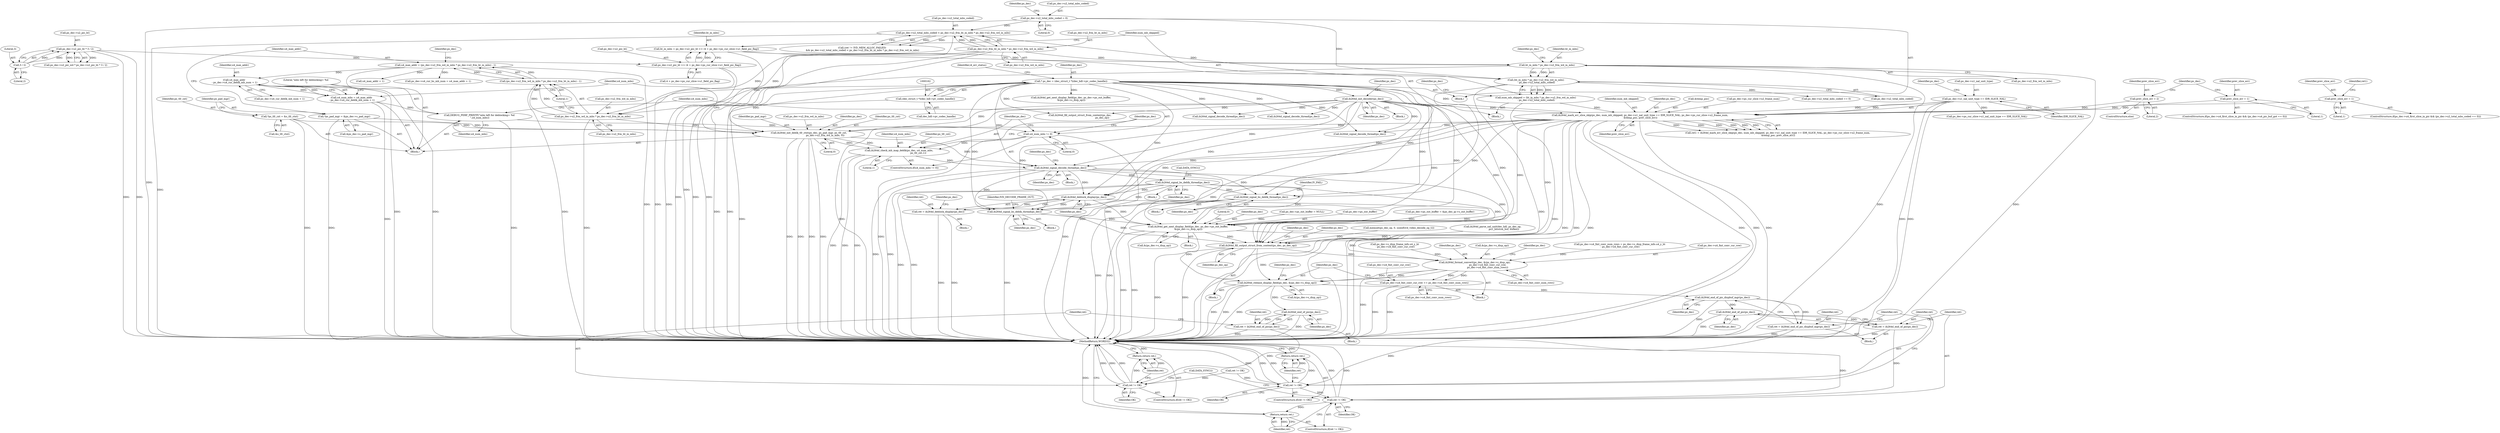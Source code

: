 digraph "0_Android_e86d3cfd2bc28dac421092106751e5638d54a848@API" {
"1001771" [label="(Call,ih264d_signal_bs_deblk_thread(ps_dec))"];
"1001762" [label="(Call,ih264d_signal_decode_thread(ps_dec))"];
"1000918" [label="(Call,ih264d_init_decoder(ps_dec))"];
"1000159" [label="(Call,* ps_dec = (dec_struct_t *)(dec_hdl->pv_codec_handle))"];
"1000161" [label="(Call,(dec_struct_t *)(dec_hdl->pv_codec_handle))"];
"1001586" [label="(Call,ih264d_mark_err_slice_skip(ps_dec, num_mb_skipped, ps_dec->u1_nal_unit_type == IDR_SLICE_NAL, ps_dec->ps_cur_slice->u2_frame_num,\n &temp_poc, prev_slice_err))"];
"1001543" [label="(Call,num_mb_skipped = (ht_in_mbs * ps_dec->u2_frm_wd_in_mbs)\n - ps_dec->u2_total_mbs_coded)"];
"1001545" [label="(Call,(ht_in_mbs * ps_dec->u2_frm_wd_in_mbs)\n - ps_dec->u2_total_mbs_coded)"];
"1001546" [label="(Call,ht_in_mbs * ps_dec->u2_frm_wd_in_mbs)"];
"1001530" [label="(Call,ht_in_mbs = ps_dec->u2_pic_ht >> (4 + ps_dec->ps_cur_slice->u1_field_pic_flag))"];
"1001532" [label="(Call,ps_dec->u2_pic_ht >> (4 + ps_dec->ps_cur_slice->u1_field_pic_flag))"];
"1001049" [label="(Call,ps_dec->u2_pic_ht * 3 / 2)"];
"1001053" [label="(Call,3 / 2)"];
"1001517" [label="(Call,ps_dec->u2_frm_ht_in_mbs * ps_dec->u2_frm_wd_in_mbs)"];
"1001513" [label="(Call,ps_dec->u2_total_mbs_coded < ps_dec->u2_frm_ht_in_mbs * ps_dec->u2_frm_wd_in_mbs)"];
"1000930" [label="(Call,ps_dec->u2_total_mbs_coded = 0)"];
"1001589" [label="(Call,ps_dec->u1_nal_unit_type == IDR_SLICE_NAL)"];
"1001568" [label="(Call,prev_slice_err = 2)"];
"1001581" [label="(Call,prev_slice_err = 1)"];
"1001564" [label="(Call,prev_slice_err = 1)"];
"1001728" [label="(Call,ih264d_init_deblk_tfr_ctxt(ps_dec, ps_pad_mgr, ps_tfr_cxt,\n                                           ps_dec->u2_frm_wd_in_mbs, 0))"];
"1001704" [label="(Call,*ps_pad_mgr = &ps_dec->s_pad_mgr)"];
"1001699" [label="(Call,*ps_tfr_cxt = &s_tfr_ctxt)"];
"1001713" [label="(Call,ps_dec->u2_frm_wd_in_mbs * ps_dec->u2_frm_ht_in_mbs)"];
"1001752" [label="(Call,ih264d_check_mb_map_deblk(ps_dec, u4_num_mbs,\n                                                   ps_tfr_cxt,1))"];
"1001749" [label="(Call,u4_num_mbs != 0)"];
"1001745" [label="(Call,DEBUG_PERF_PRINTF(\"mbs left for deblocking= %d \n\",u4_num_mbs))"];
"1001736" [label="(Call,u4_num_mbs = u4_max_addr\n - ps_dec->u4_cur_deblk_mb_num + 1)"];
"1001738" [label="(Call,u4_max_addr\n - ps_dec->u4_cur_deblk_mb_num + 1)"];
"1001710" [label="(Call,u4_max_addr = (ps_dec->u2_frm_wd_in_mbs * ps_dec->u2_frm_ht_in_mbs) - 1)"];
"1001712" [label="(Call,(ps_dec->u2_frm_wd_in_mbs * ps_dec->u2_frm_ht_in_mbs) - 1)"];
"1001870" [label="(Call,ih264d_signal_bs_deblk_thread(ps_dec))"];
"1001935" [label="(Call,ih264d_deblock_display(ps_dec))"];
"1001933" [label="(Call,ret = ih264d_deblock_display(ps_dec))"];
"1002050" [label="(Call,ih264d_signal_bs_deblk_thread(ps_dec))"];
"1002064" [label="(Call,ih264d_get_next_display_field(ps_dec, ps_dec->ps_out_buffer,\n &(ps_dec->s_disp_op)))"];
"1002092" [label="(Call,ih264d_fill_output_struct_from_context(ps_dec, ps_dec_op))"];
"1002123" [label="(Call,ih264d_format_convert(ps_dec, &(ps_dec->s_disp_op),\n                                  ps_dec->u4_fmt_conv_cur_row,\n                                  ps_dec->u4_fmt_conv_num_rows))"];
"1002135" [label="(Call,ps_dec->u4_fmt_conv_cur_row += ps_dec->u4_fmt_conv_num_rows)"];
"1002142" [label="(Call,ih264d_release_display_field(ps_dec, &(ps_dec->s_disp_op)))"];
"1002234" [label="(Call,ih264d_end_of_pic_dispbuf_mgr(ps_dec))"];
"1002232" [label="(Call,ret = ih264d_end_of_pic_dispbuf_mgr(ps_dec))"];
"1002237" [label="(Call,ret != OK)"];
"1002240" [label="(Return,return ret;)"];
"1002247" [label="(Call,ret != OK)"];
"1002250" [label="(Return,return ret;)"];
"1002244" [label="(Call,ih264d_end_of_pic(ps_dec))"];
"1002242" [label="(Call,ret = ih264d_end_of_pic(ps_dec))"];
"1002256" [label="(Call,ih264d_end_of_pic(ps_dec))"];
"1002254" [label="(Call,ret = ih264d_end_of_pic(ps_dec))"];
"1002259" [label="(Call,ret != OK)"];
"1002262" [label="(Return,return ret;)"];
"1002247" [label="(Call,ret != OK)"];
"1001699" [label="(Call,*ps_tfr_cxt = &s_tfr_ctxt)"];
"1001532" [label="(Call,ps_dec->u2_pic_ht >> (4 + ps_dec->ps_cur_slice->u1_field_pic_flag))"];
"1001871" [label="(Identifier,ps_dec)"];
"1002051" [label="(Identifier,ps_dec)"];
"1002248" [label="(Identifier,ret)"];
"1001589" [label="(Call,ps_dec->u1_nal_unit_type == IDR_SLICE_NAL)"];
"1001588" [label="(Identifier,num_mb_skipped)"];
"1001055" [label="(Literal,2)"];
"1001436" [label="(Call,ih264d_signal_decode_thread(ps_dec))"];
"1002253" [label="(Block,)"];
"1002135" [label="(Call,ps_dec->u4_fmt_conv_cur_row += ps_dec->u4_fmt_conv_num_rows)"];
"1001554" [label="(ControlStructure,if(ps_dec->u4_first_slice_in_pic && (ps_dec->u4_pic_buf_got == 0)))"];
"1001053" [label="(Call,3 / 2)"];
"1001773" [label="(Call,DATA_SYNC())"];
"1001873" [label="(Identifier,IV_FAIL)"];
"1000330" [label="(Call,ps_dec->ps_out_buffer = &ps_dec_ip->s_out_buffer)"];
"1002114" [label="(Call,ps_dec->s_disp_frame_info.u4_y_ht\n - ps_dec->u4_fmt_conv_cur_row)"];
"1001870" [label="(Call,ih264d_signal_bs_deblk_thread(ps_dec))"];
"1002244" [label="(Call,ih264d_end_of_pic(ps_dec))"];
"1002249" [label="(Identifier,OK)"];
"1002245" [label="(Identifier,ps_dec)"];
"1000163" [label="(Call,dec_hdl->pv_codec_handle)"];
"1002250" [label="(Return,return ret;)"];
"1001533" [label="(Call,ps_dec->u2_pic_ht)"];
"1002124" [label="(Identifier,ps_dec)"];
"1002143" [label="(Identifier,ps_dec)"];
"1002231" [label="(Block,)"];
"1001583" [label="(Literal,1)"];
"1000159" [label="(Call,* ps_dec = (dec_struct_t *)(dec_hdl->pv_codec_handle))"];
"1001712" [label="(Call,(ps_dec->u2_frm_wd_in_mbs * ps_dec->u2_frm_ht_in_mbs) - 1)"];
"1001749" [label="(Call,u4_num_mbs != 0)"];
"1002075" [label="(Literal,0)"];
"1002251" [label="(Identifier,ret)"];
"1002241" [label="(Identifier,ret)"];
"1001530" [label="(Call,ht_in_mbs = ps_dec->u2_pic_ht >> (4 + ps_dec->ps_cur_slice->u1_field_pic_flag))"];
"1001585" [label="(Identifier,ret1)"];
"1000934" [label="(Literal,0)"];
"1001569" [label="(Identifier,prev_slice_err)"];
"1001552" [label="(Identifier,ps_dec)"];
"1001596" [label="(Identifier,ps_dec)"];
"1001567" [label="(ControlStructure,else)"];
"1001754" [label="(Identifier,u4_num_mbs)"];
"1002098" [label="(Identifier,ps_dec)"];
"1002243" [label="(Identifier,ret)"];
"1001936" [label="(Identifier,ps_dec)"];
"1001720" [label="(Literal,1)"];
"1002065" [label="(Identifier,ps_dec)"];
"1001587" [label="(Identifier,ps_dec)"];
"1001509" [label="(Call,(ret != IVD_MEM_ALLOC_FAILED)\n && ps_dec->u2_total_mbs_coded < ps_dec->u2_frm_ht_in_mbs * ps_dec->u2_frm_wd_in_mbs)"];
"1001215" [label="(Call,ih264d_signal_decode_thread(ps_dec))"];
"1001593" [label="(Identifier,IDR_SLICE_NAL)"];
"1001714" [label="(Call,ps_dec->u2_frm_wd_in_mbs)"];
"1001531" [label="(Identifier,ht_in_mbs)"];
"1002139" [label="(Call,ps_dec->u4_fmt_conv_num_rows)"];
"1001705" [label="(Identifier,ps_pad_mgr)"];
"1001565" [label="(Identifier,prev_slice_err)"];
"1002152" [label="(Identifier,ps_dec)"];
"1002258" [label="(ControlStructure,if(ret != OK))"];
"1001049" [label="(Call,ps_dec->u2_pic_ht * 3 / 2)"];
"1001725" [label="(Call,u4_max_addr + 1)"];
"1001536" [label="(Call,4 + ps_dec->ps_cur_slice->u1_field_pic_flag)"];
"1001599" [label="(Call,&temp_poc)"];
"1002132" [label="(Call,ps_dec->u4_fmt_conv_num_rows)"];
"1002254" [label="(Call,ret = ih264d_end_of_pic(ps_dec))"];
"1001544" [label="(Identifier,num_mb_skipped)"];
"1001574" [label="(Identifier,ps_dec)"];
"1001568" [label="(Call,prev_slice_err = 2)"];
"1002056" [label="(Identifier,IVD_DECODE_FRAME_OUT)"];
"1000937" [label="(Identifier,ps_dec)"];
"1001747" [label="(Identifier,u4_num_mbs)"];
"1002235" [label="(Identifier,ps_dec)"];
"1001546" [label="(Call,ht_in_mbs * ps_dec->u2_frm_wd_in_mbs)"];
"1002233" [label="(Identifier,ret)"];
"1002052" [label="(Block,)"];
"1001756" [label="(Literal,1)"];
"1001717" [label="(Call,ps_dec->u2_frm_ht_in_mbs)"];
"1001543" [label="(Call,num_mb_skipped = (ht_in_mbs * ps_dec->u2_frm_wd_in_mbs)\n - ps_dec->u2_total_mbs_coded)"];
"1001767" [label="(Identifier,ps_dec)"];
"1000168" [label="(Identifier,i4_err_status)"];
"1001710" [label="(Call,u4_max_addr = (ps_dec->u2_frm_wd_in_mbs * ps_dec->u2_frm_ht_in_mbs) - 1)"];
"1001601" [label="(Identifier,prev_slice_err)"];
"1001666" [label="(Block,)"];
"1002109" [label="(Block,)"];
"1001935" [label="(Call,ih264d_deblock_display(ps_dec))"];
"1001547" [label="(Identifier,ht_in_mbs)"];
"1001551" [label="(Call,ps_dec->u2_total_mbs_coded)"];
"1000157" [label="(Block,)"];
"1002242" [label="(Call,ret = ih264d_end_of_pic(ps_dec))"];
"1001639" [label="(Call,ih264d_signal_decode_thread(ps_dec))"];
"1001279" [label="(Call,ih264d_fill_output_struct_from_context(ps_dec,\n                                                           ps_dec_op))"];
"1001730" [label="(Identifier,ps_pad_mgr)"];
"1001545" [label="(Call,(ht_in_mbs * ps_dec->u2_frm_wd_in_mbs)\n - ps_dec->u2_total_mbs_coded)"];
"1002092" [label="(Call,ih264d_fill_output_struct_from_context(ps_dec, ps_dec_op))"];
"1001748" [label="(ControlStructure,if(u4_num_mbs != 0))"];
"1002125" [label="(Call,&(ps_dec->s_disp_op))"];
"1002049" [label="(Block,)"];
"1001763" [label="(Identifier,ps_dec)"];
"1001054" [label="(Literal,3)"];
"1001745" [label="(Call,DEBUG_PERF_PRINTF(\"mbs left for deblocking= %d \n\",u4_num_mbs))"];
"1001517" [label="(Call,ps_dec->u2_frm_ht_in_mbs * ps_dec->u2_frm_wd_in_mbs)"];
"1001721" [label="(Call,ps_dec->u4_cur_bs_mb_num = u4_max_addr + 1)"];
"1002136" [label="(Call,ps_dec->u4_fmt_conv_cur_row)"];
"1001571" [label="(ControlStructure,if(ps_dec->u4_first_slice_in_pic && (ps_dec->u2_total_mbs_coded == 0)))"];
"1002262" [label="(Return,return ret;)"];
"1001732" [label="(Call,ps_dec->u2_frm_wd_in_mbs)"];
"1001753" [label="(Identifier,ps_dec)"];
"1001736" [label="(Call,u4_num_mbs = u4_max_addr\n - ps_dec->u4_cur_deblk_mb_num + 1)"];
"1001932" [label="(Block,)"];
"1002240" [label="(Return,return ret;)"];
"1002137" [label="(Identifier,ps_dec)"];
"1002110" [label="(Call,ps_dec->u4_fmt_conv_num_rows = ps_dec->s_disp_frame_info.u4_y_ht\n - ps_dec->u4_fmt_conv_cur_row)"];
"1002144" [label="(Call,&(ps_dec->s_disp_op))"];
"1000161" [label="(Call,(dec_struct_t *)(dec_hdl->pv_codec_handle))"];
"1002239" [label="(Identifier,OK)"];
"1001751" [label="(Literal,0)"];
"1001700" [label="(Identifier,ps_tfr_cxt)"];
"1002236" [label="(ControlStructure,if(ret != OK))"];
"1001582" [label="(Identifier,prev_slice_err)"];
"1002263" [label="(Identifier,ret)"];
"1001518" [label="(Call,ps_dec->u2_frm_ht_in_mbs)"];
"1000919" [label="(Identifier,ps_dec)"];
"1001548" [label="(Call,ps_dec->u2_frm_wd_in_mbs)"];
"1001050" [label="(Call,ps_dec->u2_pic_ht)"];
"1001746" [label="(Literal,\"mbs left for deblocking= %d \n\")"];
"1002255" [label="(Identifier,ret)"];
"1001755" [label="(Identifier,ps_tfr_cxt)"];
"1001729" [label="(Identifier,ps_dec)"];
"1001704" [label="(Call,*ps_pad_mgr = &ps_dec->s_pad_mgr)"];
"1001590" [label="(Call,ps_dec->u1_nal_unit_type)"];
"1001731" [label="(Identifier,ps_tfr_cxt)"];
"1000917" [label="(Block,)"];
"1001750" [label="(Identifier,u4_num_mbs)"];
"1002123" [label="(Call,ih264d_format_convert(ps_dec, &(ps_dec->s_disp_op),\n                                  ps_dec->u4_fmt_conv_cur_row,\n                                  ps_dec->u4_fmt_conv_num_rows))"];
"1002237" [label="(Call,ret != OK)"];
"1001771" [label="(Call,ih264d_signal_bs_deblk_thread(ps_dec))"];
"1002093" [label="(Identifier,ps_dec)"];
"1001956" [label="(Call,ps_dec->ps_cur_slice->u1_nal_unit_type == IDR_SLICE_NAL)"];
"1002069" [label="(Call,&(ps_dec->s_disp_op))"];
"1001940" [label="(Identifier,ps_dec)"];
"1001045" [label="(Call,ps_dec->u2_pic_wd * ps_dec->u2_pic_ht * 3 / 2)"];
"1001594" [label="(Call,ps_dec->ps_cur_slice->u2_frame_num)"];
"1001566" [label="(Literal,1)"];
"1002257" [label="(Identifier,ps_dec)"];
"1001759" [label="(Identifier,ps_dec)"];
"1001934" [label="(Identifier,ret)"];
"1001737" [label="(Identifier,u4_num_mbs)"];
"1002142" [label="(Call,ih264d_release_display_field(ps_dec, &(ps_dec->s_disp_op)))"];
"1001772" [label="(Identifier,ps_dec)"];
"1002234" [label="(Call,ih264d_end_of_pic_dispbuf_mgr(ps_dec))"];
"1002238" [label="(Identifier,ret)"];
"1001706" [label="(Call,&ps_dec->s_pad_mgr)"];
"1001514" [label="(Call,ps_dec->u2_total_mbs_coded)"];
"1002246" [label="(ControlStructure,if(ret != OK))"];
"1001570" [label="(Literal,2)"];
"1002064" [label="(Call,ih264d_get_next_display_field(ps_dec, ps_dec->ps_out_buffer,\n &(ps_dec->s_disp_op)))"];
"1002261" [label="(Identifier,OK)"];
"1000160" [label="(Identifier,ps_dec)"];
"1001869" [label="(Block,)"];
"1002050" [label="(Call,ih264d_signal_bs_deblk_thread(ps_dec))"];
"1001513" [label="(Call,ps_dec->u2_total_mbs_coded < ps_dec->u2_frm_ht_in_mbs * ps_dec->u2_frm_wd_in_mbs)"];
"1001557" [label="(Identifier,ps_dec)"];
"1001723" [label="(Identifier,ps_dec)"];
"1001752" [label="(Call,ih264d_check_mb_map_deblk(ps_dec, u4_num_mbs,\n                                                   ps_tfr_cxt,1))"];
"1000922" [label="(Identifier,ps_dec)"];
"1001586" [label="(Call,ih264d_mark_err_slice_skip(ps_dec, num_mb_skipped, ps_dec->u1_nal_unit_type == IDR_SLICE_NAL, ps_dec->ps_cur_slice->u2_frame_num,\n &temp_poc, prev_slice_err))"];
"1002129" [label="(Call,ps_dec->u4_fmt_conv_cur_row)"];
"1000722" [label="(Call,ih264d_get_next_display_field(ps_dec, ps_dec->ps_out_buffer,\n &(ps_dec->s_disp_op)))"];
"1002232" [label="(Call,ret = ih264d_end_of_pic_dispbuf_mgr(ps_dec))"];
"1001933" [label="(Call,ret = ih264d_deblock_display(ps_dec))"];
"1000317" [label="(Call,ps_dec->ps_out_buffer = NULL)"];
"1002066" [label="(Call,ps_dec->ps_out_buffer)"];
"1002264" [label="(Call,DATA_SYNC())"];
"1002272" [label="(MethodReturn,WORD32)"];
"1001564" [label="(Call,prev_slice_err = 1)"];
"1001735" [label="(Literal,0)"];
"1000233" [label="(Call,memset(ps_dec_op, 0, sizeof(ivd_video_decode_op_t)))"];
"1001576" [label="(Call,ps_dec->u2_total_mbs_coded == 0)"];
"1001524" [label="(Block,)"];
"1002256" [label="(Call,ih264d_end_of_pic(ps_dec))"];
"1001713" [label="(Call,ps_dec->u2_frm_wd_in_mbs * ps_dec->u2_frm_ht_in_mbs)"];
"1002063" [label="(Block,)"];
"1001728" [label="(Call,ih264d_init_deblk_tfr_ctxt(ps_dec, ps_pad_mgr, ps_tfr_cxt,\n                                           ps_dec->u2_frm_wd_in_mbs, 0))"];
"1002094" [label="(Identifier,ps_dec_op)"];
"1001740" [label="(Call,ps_dec->u4_cur_deblk_mb_num + 1)"];
"1001770" [label="(Block,)"];
"1001694" [label="(Block,)"];
"1001581" [label="(Call,prev_slice_err = 1)"];
"1001326" [label="(Call,ret != OK)"];
"1002259" [label="(Call,ret != OK)"];
"1001584" [label="(Call,ret1 = ih264d_mark_err_slice_skip(ps_dec, num_mb_skipped, ps_dec->u1_nal_unit_type == IDR_SLICE_NAL, ps_dec->ps_cur_slice->u2_frame_num,\n &temp_poc, prev_slice_err))"];
"1001762" [label="(Call,ih264d_signal_decode_thread(ps_dec))"];
"1001320" [label="(Call,ih264d_parse_nal_unit(dec_hdl, ps_dec_op,\n                              pu1_bitstrm_buf, buflen))"];
"1001701" [label="(Call,&s_tfr_ctxt)"];
"1000918" [label="(Call,ih264d_init_decoder(ps_dec))"];
"1000930" [label="(Call,ps_dec->u2_total_mbs_coded = 0)"];
"1000931" [label="(Call,ps_dec->u2_total_mbs_coded)"];
"1001521" [label="(Call,ps_dec->u2_frm_wd_in_mbs)"];
"1001711" [label="(Identifier,u4_max_addr)"];
"1001738" [label="(Call,u4_max_addr\n - ps_dec->u4_cur_deblk_mb_num + 1)"];
"1002260" [label="(Identifier,ret)"];
"1001739" [label="(Identifier,u4_max_addr)"];
"1001771" -> "1001770"  [label="AST: "];
"1001771" -> "1001772"  [label="CFG: "];
"1001772" -> "1001771"  [label="AST: "];
"1001773" -> "1001771"  [label="CFG: "];
"1001771" -> "1002272"  [label="DDG: "];
"1001771" -> "1002272"  [label="DDG: "];
"1001762" -> "1001771"  [label="DDG: "];
"1001771" -> "1001870"  [label="DDG: "];
"1001771" -> "1001935"  [label="DDG: "];
"1001771" -> "1002050"  [label="DDG: "];
"1001771" -> "1002064"  [label="DDG: "];
"1001771" -> "1002092"  [label="DDG: "];
"1001762" -> "1001666"  [label="AST: "];
"1001762" -> "1001763"  [label="CFG: "];
"1001763" -> "1001762"  [label="AST: "];
"1001767" -> "1001762"  [label="CFG: "];
"1001762" -> "1002272"  [label="DDG: "];
"1001762" -> "1002272"  [label="DDG: "];
"1000918" -> "1001762"  [label="DDG: "];
"1001586" -> "1001762"  [label="DDG: "];
"1000159" -> "1001762"  [label="DDG: "];
"1001728" -> "1001762"  [label="DDG: "];
"1001752" -> "1001762"  [label="DDG: "];
"1001762" -> "1001870"  [label="DDG: "];
"1001762" -> "1001935"  [label="DDG: "];
"1001762" -> "1002050"  [label="DDG: "];
"1001762" -> "1002064"  [label="DDG: "];
"1001762" -> "1002092"  [label="DDG: "];
"1000918" -> "1000917"  [label="AST: "];
"1000918" -> "1000919"  [label="CFG: "];
"1000919" -> "1000918"  [label="AST: "];
"1000922" -> "1000918"  [label="CFG: "];
"1000918" -> "1002272"  [label="DDG: "];
"1000918" -> "1002272"  [label="DDG: "];
"1000159" -> "1000918"  [label="DDG: "];
"1000918" -> "1001215"  [label="DDG: "];
"1000918" -> "1001279"  [label="DDG: "];
"1000918" -> "1001436"  [label="DDG: "];
"1000918" -> "1001586"  [label="DDG: "];
"1000918" -> "1001639"  [label="DDG: "];
"1000918" -> "1001728"  [label="DDG: "];
"1000918" -> "1001870"  [label="DDG: "];
"1000918" -> "1001935"  [label="DDG: "];
"1000918" -> "1002050"  [label="DDG: "];
"1000918" -> "1002064"  [label="DDG: "];
"1000918" -> "1002092"  [label="DDG: "];
"1000159" -> "1000157"  [label="AST: "];
"1000159" -> "1000161"  [label="CFG: "];
"1000160" -> "1000159"  [label="AST: "];
"1000161" -> "1000159"  [label="AST: "];
"1000168" -> "1000159"  [label="CFG: "];
"1000159" -> "1002272"  [label="DDG: "];
"1000159" -> "1002272"  [label="DDG: "];
"1000161" -> "1000159"  [label="DDG: "];
"1000159" -> "1000722"  [label="DDG: "];
"1000159" -> "1001215"  [label="DDG: "];
"1000159" -> "1001279"  [label="DDG: "];
"1000159" -> "1001436"  [label="DDG: "];
"1000159" -> "1001586"  [label="DDG: "];
"1000159" -> "1001639"  [label="DDG: "];
"1000159" -> "1001728"  [label="DDG: "];
"1000159" -> "1001870"  [label="DDG: "];
"1000159" -> "1001935"  [label="DDG: "];
"1000159" -> "1002050"  [label="DDG: "];
"1000159" -> "1002064"  [label="DDG: "];
"1000159" -> "1002092"  [label="DDG: "];
"1000161" -> "1000163"  [label="CFG: "];
"1000162" -> "1000161"  [label="AST: "];
"1000163" -> "1000161"  [label="AST: "];
"1000161" -> "1002272"  [label="DDG: "];
"1001586" -> "1001584"  [label="AST: "];
"1001586" -> "1001601"  [label="CFG: "];
"1001587" -> "1001586"  [label="AST: "];
"1001588" -> "1001586"  [label="AST: "];
"1001589" -> "1001586"  [label="AST: "];
"1001594" -> "1001586"  [label="AST: "];
"1001599" -> "1001586"  [label="AST: "];
"1001601" -> "1001586"  [label="AST: "];
"1001584" -> "1001586"  [label="CFG: "];
"1001586" -> "1002272"  [label="DDG: "];
"1001586" -> "1002272"  [label="DDG: "];
"1001586" -> "1002272"  [label="DDG: "];
"1001586" -> "1002272"  [label="DDG: "];
"1001586" -> "1002272"  [label="DDG: "];
"1001586" -> "1002272"  [label="DDG: "];
"1001586" -> "1001584"  [label="DDG: "];
"1001586" -> "1001584"  [label="DDG: "];
"1001586" -> "1001584"  [label="DDG: "];
"1001586" -> "1001584"  [label="DDG: "];
"1001586" -> "1001584"  [label="DDG: "];
"1001586" -> "1001584"  [label="DDG: "];
"1001543" -> "1001586"  [label="DDG: "];
"1001589" -> "1001586"  [label="DDG: "];
"1001589" -> "1001586"  [label="DDG: "];
"1001568" -> "1001586"  [label="DDG: "];
"1001581" -> "1001586"  [label="DDG: "];
"1001564" -> "1001586"  [label="DDG: "];
"1001586" -> "1001639"  [label="DDG: "];
"1001586" -> "1001728"  [label="DDG: "];
"1001586" -> "1001870"  [label="DDG: "];
"1001586" -> "1001935"  [label="DDG: "];
"1001586" -> "1002050"  [label="DDG: "];
"1001586" -> "1002064"  [label="DDG: "];
"1001586" -> "1002092"  [label="DDG: "];
"1001543" -> "1001524"  [label="AST: "];
"1001543" -> "1001545"  [label="CFG: "];
"1001544" -> "1001543"  [label="AST: "];
"1001545" -> "1001543"  [label="AST: "];
"1001557" -> "1001543"  [label="CFG: "];
"1001543" -> "1002272"  [label="DDG: "];
"1001545" -> "1001543"  [label="DDG: "];
"1001545" -> "1001543"  [label="DDG: "];
"1001545" -> "1001551"  [label="CFG: "];
"1001546" -> "1001545"  [label="AST: "];
"1001551" -> "1001545"  [label="AST: "];
"1001545" -> "1002272"  [label="DDG: "];
"1001545" -> "1002272"  [label="DDG: "];
"1001546" -> "1001545"  [label="DDG: "];
"1001546" -> "1001545"  [label="DDG: "];
"1001513" -> "1001545"  [label="DDG: "];
"1000930" -> "1001545"  [label="DDG: "];
"1001545" -> "1001576"  [label="DDG: "];
"1001546" -> "1001548"  [label="CFG: "];
"1001547" -> "1001546"  [label="AST: "];
"1001548" -> "1001546"  [label="AST: "];
"1001552" -> "1001546"  [label="CFG: "];
"1001546" -> "1002272"  [label="DDG: "];
"1001546" -> "1002272"  [label="DDG: "];
"1001530" -> "1001546"  [label="DDG: "];
"1001517" -> "1001546"  [label="DDG: "];
"1001546" -> "1001713"  [label="DDG: "];
"1001530" -> "1001524"  [label="AST: "];
"1001530" -> "1001532"  [label="CFG: "];
"1001531" -> "1001530"  [label="AST: "];
"1001532" -> "1001530"  [label="AST: "];
"1001544" -> "1001530"  [label="CFG: "];
"1001530" -> "1002272"  [label="DDG: "];
"1001532" -> "1001530"  [label="DDG: "];
"1001532" -> "1001530"  [label="DDG: "];
"1001532" -> "1001536"  [label="CFG: "];
"1001533" -> "1001532"  [label="AST: "];
"1001536" -> "1001532"  [label="AST: "];
"1001532" -> "1002272"  [label="DDG: "];
"1001532" -> "1002272"  [label="DDG: "];
"1001049" -> "1001532"  [label="DDG: "];
"1001049" -> "1001045"  [label="AST: "];
"1001049" -> "1001053"  [label="CFG: "];
"1001050" -> "1001049"  [label="AST: "];
"1001053" -> "1001049"  [label="AST: "];
"1001045" -> "1001049"  [label="CFG: "];
"1001049" -> "1002272"  [label="DDG: "];
"1001049" -> "1002272"  [label="DDG: "];
"1001049" -> "1001045"  [label="DDG: "];
"1001049" -> "1001045"  [label="DDG: "];
"1001053" -> "1001049"  [label="DDG: "];
"1001053" -> "1001049"  [label="DDG: "];
"1001053" -> "1001055"  [label="CFG: "];
"1001054" -> "1001053"  [label="AST: "];
"1001055" -> "1001053"  [label="AST: "];
"1001517" -> "1001513"  [label="AST: "];
"1001517" -> "1001521"  [label="CFG: "];
"1001518" -> "1001517"  [label="AST: "];
"1001521" -> "1001517"  [label="AST: "];
"1001513" -> "1001517"  [label="CFG: "];
"1001517" -> "1002272"  [label="DDG: "];
"1001517" -> "1002272"  [label="DDG: "];
"1001517" -> "1001513"  [label="DDG: "];
"1001517" -> "1001513"  [label="DDG: "];
"1001517" -> "1001713"  [label="DDG: "];
"1001517" -> "1001713"  [label="DDG: "];
"1001513" -> "1001509"  [label="AST: "];
"1001514" -> "1001513"  [label="AST: "];
"1001509" -> "1001513"  [label="CFG: "];
"1001513" -> "1002272"  [label="DDG: "];
"1001513" -> "1002272"  [label="DDG: "];
"1001513" -> "1001509"  [label="DDG: "];
"1001513" -> "1001509"  [label="DDG: "];
"1000930" -> "1001513"  [label="DDG: "];
"1000930" -> "1000157"  [label="AST: "];
"1000930" -> "1000934"  [label="CFG: "];
"1000931" -> "1000930"  [label="AST: "];
"1000934" -> "1000930"  [label="AST: "];
"1000937" -> "1000930"  [label="CFG: "];
"1000930" -> "1002272"  [label="DDG: "];
"1001589" -> "1001593"  [label="CFG: "];
"1001590" -> "1001589"  [label="AST: "];
"1001593" -> "1001589"  [label="AST: "];
"1001596" -> "1001589"  [label="CFG: "];
"1001589" -> "1002272"  [label="DDG: "];
"1001589" -> "1002272"  [label="DDG: "];
"1001589" -> "1001956"  [label="DDG: "];
"1001568" -> "1001567"  [label="AST: "];
"1001568" -> "1001570"  [label="CFG: "];
"1001569" -> "1001568"  [label="AST: "];
"1001570" -> "1001568"  [label="AST: "];
"1001574" -> "1001568"  [label="CFG: "];
"1001581" -> "1001571"  [label="AST: "];
"1001581" -> "1001583"  [label="CFG: "];
"1001582" -> "1001581"  [label="AST: "];
"1001583" -> "1001581"  [label="AST: "];
"1001585" -> "1001581"  [label="CFG: "];
"1001564" -> "1001554"  [label="AST: "];
"1001564" -> "1001566"  [label="CFG: "];
"1001565" -> "1001564"  [label="AST: "];
"1001566" -> "1001564"  [label="AST: "];
"1001574" -> "1001564"  [label="CFG: "];
"1001728" -> "1001694"  [label="AST: "];
"1001728" -> "1001735"  [label="CFG: "];
"1001729" -> "1001728"  [label="AST: "];
"1001730" -> "1001728"  [label="AST: "];
"1001731" -> "1001728"  [label="AST: "];
"1001732" -> "1001728"  [label="AST: "];
"1001735" -> "1001728"  [label="AST: "];
"1001737" -> "1001728"  [label="CFG: "];
"1001728" -> "1002272"  [label="DDG: "];
"1001728" -> "1002272"  [label="DDG: "];
"1001728" -> "1002272"  [label="DDG: "];
"1001728" -> "1002272"  [label="DDG: "];
"1001704" -> "1001728"  [label="DDG: "];
"1001699" -> "1001728"  [label="DDG: "];
"1001713" -> "1001728"  [label="DDG: "];
"1001728" -> "1001752"  [label="DDG: "];
"1001728" -> "1001752"  [label="DDG: "];
"1001704" -> "1001694"  [label="AST: "];
"1001704" -> "1001706"  [label="CFG: "];
"1001705" -> "1001704"  [label="AST: "];
"1001706" -> "1001704"  [label="AST: "];
"1001711" -> "1001704"  [label="CFG: "];
"1001704" -> "1002272"  [label="DDG: "];
"1001699" -> "1001694"  [label="AST: "];
"1001699" -> "1001701"  [label="CFG: "];
"1001700" -> "1001699"  [label="AST: "];
"1001701" -> "1001699"  [label="AST: "];
"1001705" -> "1001699"  [label="CFG: "];
"1001699" -> "1002272"  [label="DDG: "];
"1001713" -> "1001712"  [label="AST: "];
"1001713" -> "1001717"  [label="CFG: "];
"1001714" -> "1001713"  [label="AST: "];
"1001717" -> "1001713"  [label="AST: "];
"1001720" -> "1001713"  [label="CFG: "];
"1001713" -> "1002272"  [label="DDG: "];
"1001713" -> "1001712"  [label="DDG: "];
"1001713" -> "1001712"  [label="DDG: "];
"1001752" -> "1001748"  [label="AST: "];
"1001752" -> "1001756"  [label="CFG: "];
"1001753" -> "1001752"  [label="AST: "];
"1001754" -> "1001752"  [label="AST: "];
"1001755" -> "1001752"  [label="AST: "];
"1001756" -> "1001752"  [label="AST: "];
"1001759" -> "1001752"  [label="CFG: "];
"1001752" -> "1002272"  [label="DDG: "];
"1001752" -> "1002272"  [label="DDG: "];
"1001752" -> "1002272"  [label="DDG: "];
"1001749" -> "1001752"  [label="DDG: "];
"1001749" -> "1001748"  [label="AST: "];
"1001749" -> "1001751"  [label="CFG: "];
"1001750" -> "1001749"  [label="AST: "];
"1001751" -> "1001749"  [label="AST: "];
"1001753" -> "1001749"  [label="CFG: "];
"1001759" -> "1001749"  [label="CFG: "];
"1001749" -> "1002272"  [label="DDG: "];
"1001749" -> "1002272"  [label="DDG: "];
"1001745" -> "1001749"  [label="DDG: "];
"1001745" -> "1001694"  [label="AST: "];
"1001745" -> "1001747"  [label="CFG: "];
"1001746" -> "1001745"  [label="AST: "];
"1001747" -> "1001745"  [label="AST: "];
"1001750" -> "1001745"  [label="CFG: "];
"1001745" -> "1002272"  [label="DDG: "];
"1001736" -> "1001745"  [label="DDG: "];
"1001736" -> "1001694"  [label="AST: "];
"1001736" -> "1001738"  [label="CFG: "];
"1001737" -> "1001736"  [label="AST: "];
"1001738" -> "1001736"  [label="AST: "];
"1001746" -> "1001736"  [label="CFG: "];
"1001736" -> "1002272"  [label="DDG: "];
"1001738" -> "1001736"  [label="DDG: "];
"1001738" -> "1001736"  [label="DDG: "];
"1001738" -> "1001740"  [label="CFG: "];
"1001739" -> "1001738"  [label="AST: "];
"1001740" -> "1001738"  [label="AST: "];
"1001738" -> "1002272"  [label="DDG: "];
"1001738" -> "1002272"  [label="DDG: "];
"1001710" -> "1001738"  [label="DDG: "];
"1001710" -> "1001694"  [label="AST: "];
"1001710" -> "1001712"  [label="CFG: "];
"1001711" -> "1001710"  [label="AST: "];
"1001712" -> "1001710"  [label="AST: "];
"1001723" -> "1001710"  [label="CFG: "];
"1001710" -> "1002272"  [label="DDG: "];
"1001712" -> "1001710"  [label="DDG: "];
"1001712" -> "1001710"  [label="DDG: "];
"1001710" -> "1001721"  [label="DDG: "];
"1001710" -> "1001725"  [label="DDG: "];
"1001712" -> "1001720"  [label="CFG: "];
"1001720" -> "1001712"  [label="AST: "];
"1001712" -> "1002272"  [label="DDG: "];
"1001870" -> "1001869"  [label="AST: "];
"1001870" -> "1001871"  [label="CFG: "];
"1001871" -> "1001870"  [label="AST: "];
"1001873" -> "1001870"  [label="CFG: "];
"1001870" -> "1002272"  [label="DDG: "];
"1001870" -> "1002272"  [label="DDG: "];
"1001935" -> "1001933"  [label="AST: "];
"1001935" -> "1001936"  [label="CFG: "];
"1001936" -> "1001935"  [label="AST: "];
"1001933" -> "1001935"  [label="CFG: "];
"1001935" -> "1001933"  [label="DDG: "];
"1001935" -> "1002050"  [label="DDG: "];
"1001935" -> "1002064"  [label="DDG: "];
"1001935" -> "1002092"  [label="DDG: "];
"1001933" -> "1001932"  [label="AST: "];
"1001934" -> "1001933"  [label="AST: "];
"1001940" -> "1001933"  [label="CFG: "];
"1001933" -> "1002272"  [label="DDG: "];
"1001933" -> "1002272"  [label="DDG: "];
"1002050" -> "1002049"  [label="AST: "];
"1002050" -> "1002051"  [label="CFG: "];
"1002051" -> "1002050"  [label="AST: "];
"1002056" -> "1002050"  [label="CFG: "];
"1002050" -> "1002272"  [label="DDG: "];
"1002050" -> "1002064"  [label="DDG: "];
"1002050" -> "1002092"  [label="DDG: "];
"1002064" -> "1002063"  [label="AST: "];
"1002064" -> "1002069"  [label="CFG: "];
"1002065" -> "1002064"  [label="AST: "];
"1002066" -> "1002064"  [label="AST: "];
"1002069" -> "1002064"  [label="AST: "];
"1002075" -> "1002064"  [label="CFG: "];
"1002064" -> "1002272"  [label="DDG: "];
"1002064" -> "1002272"  [label="DDG: "];
"1000330" -> "1002064"  [label="DDG: "];
"1000317" -> "1002064"  [label="DDG: "];
"1002064" -> "1002092"  [label="DDG: "];
"1002064" -> "1002123"  [label="DDG: "];
"1002064" -> "1002142"  [label="DDG: "];
"1002092" -> "1002052"  [label="AST: "];
"1002092" -> "1002094"  [label="CFG: "];
"1002093" -> "1002092"  [label="AST: "];
"1002094" -> "1002092"  [label="AST: "];
"1002098" -> "1002092"  [label="CFG: "];
"1002092" -> "1002272"  [label="DDG: "];
"1002092" -> "1002272"  [label="DDG: "];
"1001320" -> "1002092"  [label="DDG: "];
"1000233" -> "1002092"  [label="DDG: "];
"1002092" -> "1002123"  [label="DDG: "];
"1002092" -> "1002142"  [label="DDG: "];
"1002123" -> "1002109"  [label="AST: "];
"1002123" -> "1002132"  [label="CFG: "];
"1002124" -> "1002123"  [label="AST: "];
"1002125" -> "1002123"  [label="AST: "];
"1002129" -> "1002123"  [label="AST: "];
"1002132" -> "1002123"  [label="AST: "];
"1002137" -> "1002123"  [label="CFG: "];
"1002123" -> "1002272"  [label="DDG: "];
"1002114" -> "1002123"  [label="DDG: "];
"1002110" -> "1002123"  [label="DDG: "];
"1002123" -> "1002135"  [label="DDG: "];
"1002123" -> "1002135"  [label="DDG: "];
"1002123" -> "1002142"  [label="DDG: "];
"1002123" -> "1002142"  [label="DDG: "];
"1002135" -> "1002109"  [label="AST: "];
"1002135" -> "1002139"  [label="CFG: "];
"1002136" -> "1002135"  [label="AST: "];
"1002139" -> "1002135"  [label="AST: "];
"1002143" -> "1002135"  [label="CFG: "];
"1002135" -> "1002272"  [label="DDG: "];
"1002135" -> "1002272"  [label="DDG: "];
"1002142" -> "1002052"  [label="AST: "];
"1002142" -> "1002144"  [label="CFG: "];
"1002143" -> "1002142"  [label="AST: "];
"1002144" -> "1002142"  [label="AST: "];
"1002152" -> "1002142"  [label="CFG: "];
"1002142" -> "1002272"  [label="DDG: "];
"1002142" -> "1002272"  [label="DDG: "];
"1002142" -> "1002272"  [label="DDG: "];
"1002142" -> "1002234"  [label="DDG: "];
"1002142" -> "1002256"  [label="DDG: "];
"1002234" -> "1002232"  [label="AST: "];
"1002234" -> "1002235"  [label="CFG: "];
"1002235" -> "1002234"  [label="AST: "];
"1002232" -> "1002234"  [label="CFG: "];
"1002234" -> "1002272"  [label="DDG: "];
"1002234" -> "1002232"  [label="DDG: "];
"1002234" -> "1002244"  [label="DDG: "];
"1002232" -> "1002231"  [label="AST: "];
"1002233" -> "1002232"  [label="AST: "];
"1002238" -> "1002232"  [label="CFG: "];
"1002232" -> "1002272"  [label="DDG: "];
"1002232" -> "1002237"  [label="DDG: "];
"1002237" -> "1002236"  [label="AST: "];
"1002237" -> "1002239"  [label="CFG: "];
"1002238" -> "1002237"  [label="AST: "];
"1002239" -> "1002237"  [label="AST: "];
"1002241" -> "1002237"  [label="CFG: "];
"1002243" -> "1002237"  [label="CFG: "];
"1002237" -> "1002272"  [label="DDG: "];
"1002237" -> "1002272"  [label="DDG: "];
"1002237" -> "1002272"  [label="DDG: "];
"1001326" -> "1002237"  [label="DDG: "];
"1002237" -> "1002240"  [label="DDG: "];
"1002237" -> "1002247"  [label="DDG: "];
"1002240" -> "1002236"  [label="AST: "];
"1002240" -> "1002241"  [label="CFG: "];
"1002241" -> "1002240"  [label="AST: "];
"1002272" -> "1002240"  [label="CFG: "];
"1002240" -> "1002272"  [label="DDG: "];
"1002241" -> "1002240"  [label="DDG: "];
"1002247" -> "1002246"  [label="AST: "];
"1002247" -> "1002249"  [label="CFG: "];
"1002248" -> "1002247"  [label="AST: "];
"1002249" -> "1002247"  [label="AST: "];
"1002251" -> "1002247"  [label="CFG: "];
"1002264" -> "1002247"  [label="CFG: "];
"1002247" -> "1002272"  [label="DDG: "];
"1002247" -> "1002272"  [label="DDG: "];
"1002247" -> "1002272"  [label="DDG: "];
"1002242" -> "1002247"  [label="DDG: "];
"1002247" -> "1002250"  [label="DDG: "];
"1002250" -> "1002246"  [label="AST: "];
"1002250" -> "1002251"  [label="CFG: "];
"1002251" -> "1002250"  [label="AST: "];
"1002272" -> "1002250"  [label="CFG: "];
"1002250" -> "1002272"  [label="DDG: "];
"1002251" -> "1002250"  [label="DDG: "];
"1002244" -> "1002242"  [label="AST: "];
"1002244" -> "1002245"  [label="CFG: "];
"1002245" -> "1002244"  [label="AST: "];
"1002242" -> "1002244"  [label="CFG: "];
"1002244" -> "1002272"  [label="DDG: "];
"1002244" -> "1002242"  [label="DDG: "];
"1002242" -> "1002231"  [label="AST: "];
"1002243" -> "1002242"  [label="AST: "];
"1002248" -> "1002242"  [label="CFG: "];
"1002242" -> "1002272"  [label="DDG: "];
"1002256" -> "1002254"  [label="AST: "];
"1002256" -> "1002257"  [label="CFG: "];
"1002257" -> "1002256"  [label="AST: "];
"1002254" -> "1002256"  [label="CFG: "];
"1002256" -> "1002272"  [label="DDG: "];
"1002256" -> "1002254"  [label="DDG: "];
"1002254" -> "1002253"  [label="AST: "];
"1002255" -> "1002254"  [label="AST: "];
"1002260" -> "1002254"  [label="CFG: "];
"1002254" -> "1002272"  [label="DDG: "];
"1002254" -> "1002259"  [label="DDG: "];
"1002259" -> "1002258"  [label="AST: "];
"1002259" -> "1002261"  [label="CFG: "];
"1002260" -> "1002259"  [label="AST: "];
"1002261" -> "1002259"  [label="AST: "];
"1002263" -> "1002259"  [label="CFG: "];
"1002264" -> "1002259"  [label="CFG: "];
"1002259" -> "1002272"  [label="DDG: "];
"1002259" -> "1002272"  [label="DDG: "];
"1002259" -> "1002272"  [label="DDG: "];
"1001326" -> "1002259"  [label="DDG: "];
"1002259" -> "1002262"  [label="DDG: "];
"1002262" -> "1002258"  [label="AST: "];
"1002262" -> "1002263"  [label="CFG: "];
"1002263" -> "1002262"  [label="AST: "];
"1002272" -> "1002262"  [label="CFG: "];
"1002262" -> "1002272"  [label="DDG: "];
"1002263" -> "1002262"  [label="DDG: "];
}
